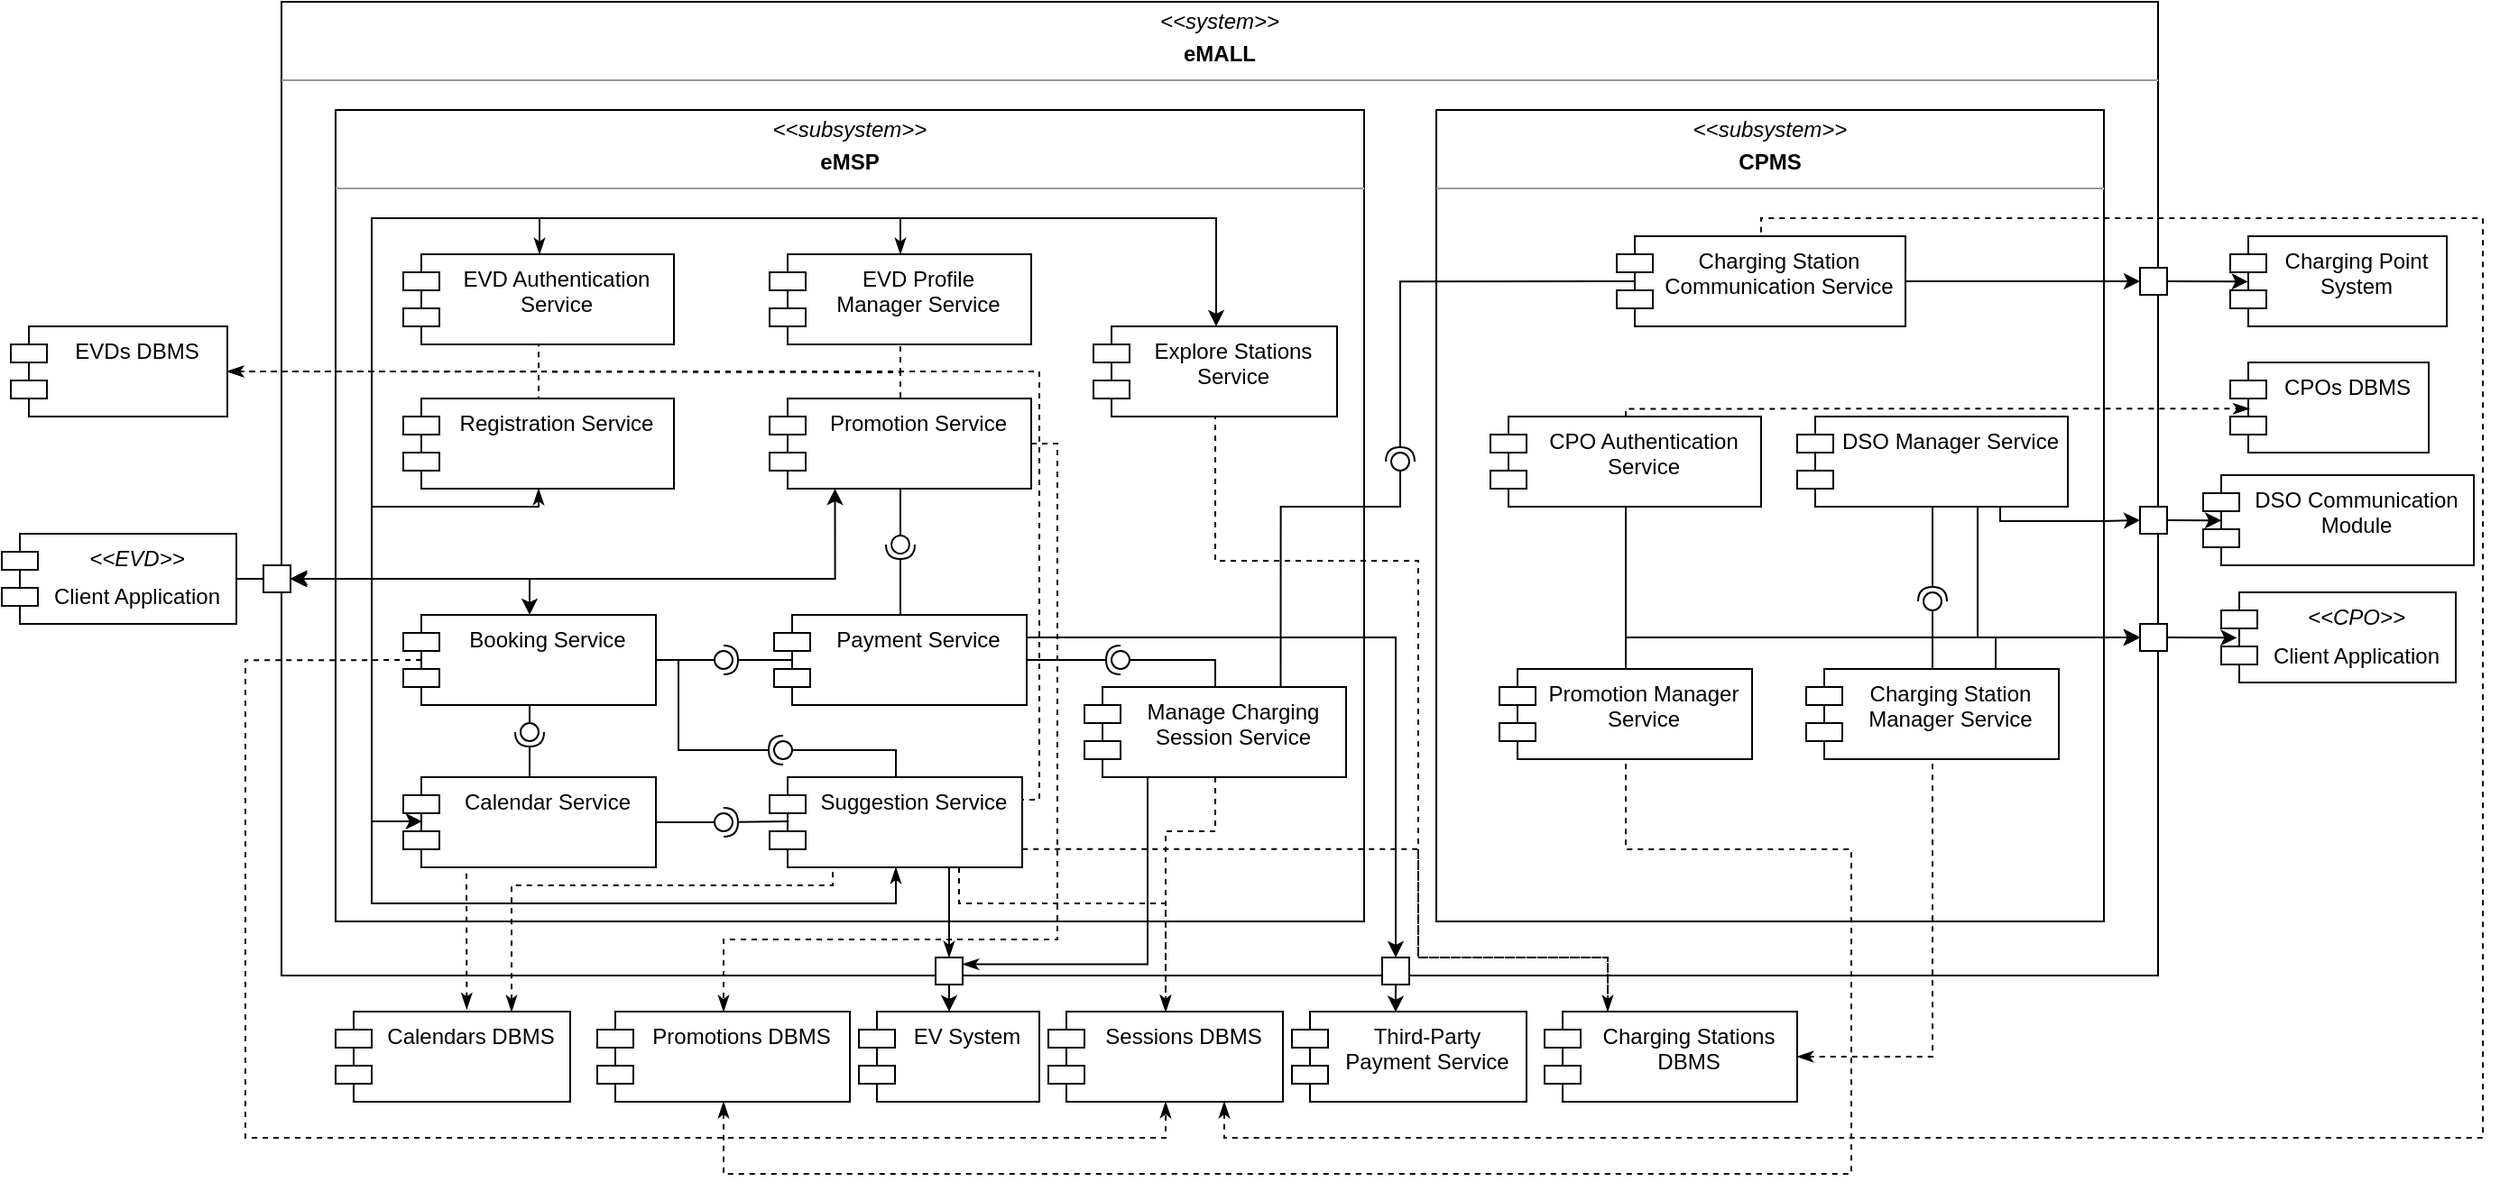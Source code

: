 <mxfile version="20.7.4" type="device"><diagram id="CmDCN6WPu_idQ4W2mRGa" name="Page-2"><mxGraphModel dx="2210" dy="795" grid="1" gridSize="10" guides="1" tooltips="1" connect="1" arrows="1" fold="1" page="1" pageScale="1" pageWidth="850" pageHeight="1100" math="0" shadow="0"><root><mxCell id="0"/><mxCell id="1" parent="0"/><mxCell id="jWazZe-N5UZADzeqZLbQ-1" value="&lt;p style=&quot;margin:0px;margin-top:4px;text-align:center;&quot;&gt;&lt;i&gt;&amp;lt;&amp;lt;system&amp;gt;&amp;gt;&lt;/i&gt;&lt;b&gt;&lt;br&gt;&lt;/b&gt;&lt;/p&gt;&lt;p style=&quot;margin:0px;margin-top:4px;text-align:center;&quot;&gt;&lt;b&gt;eMALL&lt;/b&gt;&lt;br&gt;&lt;b&gt;&lt;/b&gt;&lt;/p&gt;&lt;hr size=&quot;1&quot;&gt;" style="verticalAlign=top;align=left;overflow=fill;fontSize=12;fontFamily=Helvetica;html=1;" vertex="1" parent="1"><mxGeometry x="140" y="80" width="1040" height="540" as="geometry"/></mxCell><mxCell id="IcKxlS32hEjHz3Rg1UgN-1" value="&lt;p style=&quot;margin:0px;margin-top:4px;text-align:center;&quot;&gt;&lt;i&gt;&amp;lt;&amp;lt;subsystem&amp;gt;&amp;gt;&lt;/i&gt;&lt;b&gt;&lt;br&gt;&lt;/b&gt;&lt;/p&gt;&lt;p style=&quot;margin:0px;margin-top:4px;text-align:center;&quot;&gt;&lt;b&gt;eMSP&lt;/b&gt;&lt;br&gt;&lt;b&gt;&lt;/b&gt;&lt;/p&gt;&lt;hr size=&quot;1&quot;&gt;" style="verticalAlign=top;align=left;overflow=fill;fontSize=12;fontFamily=Helvetica;html=1;" vertex="1" parent="1"><mxGeometry x="170" y="140" width="570" height="450" as="geometry"/></mxCell><mxCell id="3Aw_kkAu5JdK0WI_u5AD-1" value="&lt;&lt;EVD&gt;&gt;" style="shape=module;align=left;spacingLeft=20;align=center;verticalAlign=top;fontStyle=2" parent="1" vertex="1"><mxGeometry x="-15" y="375" width="130" height="50" as="geometry"/></mxCell><mxCell id="5wFci-lSoeHX34tlBx-s-1" value="Promotion Service" style="shape=module;align=left;spacingLeft=20;align=center;verticalAlign=top;" vertex="1" parent="1"><mxGeometry x="410.5" y="300" width="145" height="50" as="geometry"/></mxCell><mxCell id="5wFci-lSoeHX34tlBx-s-2" value="EVD Profile&#xA;Manager Service" style="shape=module;align=left;spacingLeft=20;align=center;verticalAlign=top;" vertex="1" parent="1"><mxGeometry x="410.5" y="220" width="145" height="50" as="geometry"/></mxCell><mxCell id="5wFci-lSoeHX34tlBx-s-3" value="EVD Authentication&#xA;Service" style="shape=module;align=left;spacingLeft=20;align=center;verticalAlign=top;" vertex="1" parent="1"><mxGeometry x="207.5" y="220" width="150" height="50" as="geometry"/></mxCell><mxCell id="5wFci-lSoeHX34tlBx-s-4" value="Registration Service" style="shape=module;align=left;spacingLeft=20;align=center;verticalAlign=top;" vertex="1" parent="1"><mxGeometry x="207.5" y="300" width="150" height="50" as="geometry"/></mxCell><mxCell id="iSegKtpYz-2DPVO9QOan-1" value="EVDs DBMS" style="shape=module;align=left;spacingLeft=20;align=center;verticalAlign=top;" vertex="1" parent="1"><mxGeometry x="-10" y="260" width="120" height="50" as="geometry"/></mxCell><mxCell id="iSegKtpYz-2DPVO9QOan-11" value="" style="endArrow=none;dashed=1;html=1;rounded=0;edgeStyle=orthogonalEdgeStyle;entryX=0.5;entryY=1;entryDx=0;entryDy=0;exitX=1;exitY=0.5;exitDx=0;exitDy=0;startArrow=classicThin;startFill=1;" edge="1" parent="1" source="iSegKtpYz-2DPVO9QOan-1" target="5wFci-lSoeHX34tlBx-s-3"><mxGeometry width="50" height="50" relative="1" as="geometry"><mxPoint x="400" y="500" as="sourcePoint"/><mxPoint x="450" y="450" as="targetPoint"/></mxGeometry></mxCell><mxCell id="iSegKtpYz-2DPVO9QOan-12" value="" style="endArrow=none;dashed=1;html=1;rounded=0;edgeStyle=orthogonalEdgeStyle;entryX=0.5;entryY=1;entryDx=0;entryDy=0;startArrow=none;startFill=1;exitX=1;exitY=0.5;exitDx=0;exitDy=0;" edge="1" parent="1" source="iSegKtpYz-2DPVO9QOan-1" target="5wFci-lSoeHX34tlBx-s-2"><mxGeometry width="50" height="50" relative="1" as="geometry"><mxPoint x="70" y="750" as="sourcePoint"/><mxPoint x="432.5" y="295" as="targetPoint"/><Array as="points"><mxPoint x="483" y="285"/></Array></mxGeometry></mxCell><mxCell id="iSegKtpYz-2DPVO9QOan-13" value="" style="endArrow=none;dashed=1;html=1;rounded=0;edgeStyle=orthogonalEdgeStyle;entryX=0.5;entryY=0;entryDx=0;entryDy=0;exitX=1;exitY=0.5;exitDx=0;exitDy=0;startArrow=classicThin;startFill=1;" edge="1" parent="1" source="iSegKtpYz-2DPVO9QOan-1" target="5wFci-lSoeHX34tlBx-s-4"><mxGeometry width="50" height="50" relative="1" as="geometry"><mxPoint x="180" y="305" as="sourcePoint"/><mxPoint x="302.5" y="290" as="targetPoint"/></mxGeometry></mxCell><mxCell id="tMLS0pS6aooRJ2NX8hlc-1" value="" style="whiteSpace=wrap;html=1;aspect=fixed;" vertex="1" parent="1"><mxGeometry x="130" y="392.5" width="15" height="15" as="geometry"/></mxCell><mxCell id="tMLS0pS6aooRJ2NX8hlc-3" value="" style="endArrow=none;html=1;rounded=0;exitX=1;exitY=0.5;exitDx=0;exitDy=0;entryX=0;entryY=0.5;entryDx=0;entryDy=0;" edge="1" parent="1" source="3Aw_kkAu5JdK0WI_u5AD-1" target="tMLS0pS6aooRJ2NX8hlc-1"><mxGeometry width="50" height="50" relative="1" as="geometry"><mxPoint x="400" y="500" as="sourcePoint"/><mxPoint x="450" y="450" as="targetPoint"/></mxGeometry></mxCell><mxCell id="tMLS0pS6aooRJ2NX8hlc-5" value="" style="endArrow=classicThin;html=1;rounded=0;exitX=1;exitY=0.5;exitDx=0;exitDy=0;entryX=0.5;entryY=1;entryDx=0;entryDy=0;edgeStyle=orthogonalEdgeStyle;startArrow=classicThin;startFill=1;endFill=1;" edge="1" parent="1" source="tMLS0pS6aooRJ2NX8hlc-1" target="5wFci-lSoeHX34tlBx-s-4"><mxGeometry width="50" height="50" relative="1" as="geometry"><mxPoint x="400" y="500" as="sourcePoint"/><mxPoint x="450" y="450" as="targetPoint"/><Array as="points"><mxPoint x="190" y="400"/><mxPoint x="190" y="360"/><mxPoint x="283" y="360"/></Array></mxGeometry></mxCell><mxCell id="tMLS0pS6aooRJ2NX8hlc-7" value="" style="endArrow=classicThin;html=1;rounded=0;exitX=1;exitY=0.5;exitDx=0;exitDy=0;entryX=0.5;entryY=0;entryDx=0;entryDy=0;edgeStyle=orthogonalEdgeStyle;startArrow=classicThin;startFill=1;endFill=1;" edge="1" parent="1" source="tMLS0pS6aooRJ2NX8hlc-1" target="5wFci-lSoeHX34tlBx-s-3"><mxGeometry x="0.873" y="-96" width="50" height="50" relative="1" as="geometry"><mxPoint x="230" y="400" as="sourcePoint"/><mxPoint x="337.5" y="220" as="targetPoint"/><Array as="points"><mxPoint x="190" y="400"/><mxPoint x="190" y="200"/><mxPoint x="283" y="200"/><mxPoint x="283" y="220"/></Array><mxPoint x="88" y="-56" as="offset"/></mxGeometry></mxCell><mxCell id="tMLS0pS6aooRJ2NX8hlc-8" value="" style="endArrow=classicThin;html=1;rounded=0;exitX=1;exitY=0.5;exitDx=0;exitDy=0;entryX=0.5;entryY=0;entryDx=0;entryDy=0;edgeStyle=orthogonalEdgeStyle;startArrow=classicThin;startFill=1;endFill=1;" edge="1" parent="1" source="tMLS0pS6aooRJ2NX8hlc-1" target="5wFci-lSoeHX34tlBx-s-2"><mxGeometry x="0.873" y="-96" width="50" height="50" relative="1" as="geometry"><mxPoint x="307.5" y="400" as="sourcePoint"/><mxPoint x="415" y="220" as="targetPoint"/><Array as="points"><mxPoint x="190" y="400"/><mxPoint x="190" y="200"/><mxPoint x="483" y="200"/></Array><mxPoint x="88" y="-56" as="offset"/></mxGeometry></mxCell><mxCell id="jWazZe-N5UZADzeqZLbQ-5" value="" style="endArrow=none;dashed=1;html=1;rounded=0;edgeStyle=orthogonalEdgeStyle;entryX=0.5;entryY=0;entryDx=0;entryDy=0;startArrow=none;startFill=1;exitX=1;exitY=0.5;exitDx=0;exitDy=0;" edge="1" parent="1" target="5wFci-lSoeHX34tlBx-s-1"><mxGeometry width="50" height="50" relative="1" as="geometry"><mxPoint x="170" y="285" as="sourcePoint"/><mxPoint x="485" y="270" as="targetPoint"/></mxGeometry></mxCell><mxCell id="H0P3SW_3KwNFJP5uCMxf-1" value="Promotions DBMS" style="shape=module;align=left;spacingLeft=20;align=center;verticalAlign=top;" vertex="1" parent="1"><mxGeometry x="315" y="640" width="140" height="50" as="geometry"/></mxCell><mxCell id="H0P3SW_3KwNFJP5uCMxf-2" value="" style="endArrow=classicThin;dashed=1;html=1;rounded=0;exitX=1;exitY=0.5;exitDx=0;exitDy=0;edgeStyle=orthogonalEdgeStyle;endFill=1;entryX=0.5;entryY=0;entryDx=0;entryDy=0;" edge="1" parent="1" source="5wFci-lSoeHX34tlBx-s-1" target="H0P3SW_3KwNFJP5uCMxf-1"><mxGeometry width="50" height="50" relative="1" as="geometry"><mxPoint x="440" y="560" as="sourcePoint"/><mxPoint x="540" y="640" as="targetPoint"/><Array as="points"><mxPoint x="570" y="325"/><mxPoint x="570" y="600"/><mxPoint x="385" y="600"/></Array></mxGeometry></mxCell><mxCell id="H0P3SW_3KwNFJP5uCMxf-3" value="" style="rounded=0;orthogonalLoop=1;jettySize=auto;html=1;endArrow=none;endFill=0;sketch=0;sourcePerimeterSpacing=0;targetPerimeterSpacing=0;exitX=0.5;exitY=1;exitDx=0;exitDy=0;" edge="1" target="H0P3SW_3KwNFJP5uCMxf-5" parent="1" source="5wFci-lSoeHX34tlBx-s-1"><mxGeometry relative="1" as="geometry"><mxPoint x="440" y="435" as="sourcePoint"/></mxGeometry></mxCell><mxCell id="H0P3SW_3KwNFJP5uCMxf-4" value="" style="rounded=0;orthogonalLoop=1;jettySize=auto;html=1;endArrow=halfCircle;endFill=0;entryX=0.5;entryY=0.5;endSize=6;strokeWidth=1;sketch=0;exitX=0.5;exitY=0;exitDx=0;exitDy=0;" edge="1" target="H0P3SW_3KwNFJP5uCMxf-5" parent="1" source="SKucvZHedTDmuo43M1hR-1"><mxGeometry relative="1" as="geometry"><mxPoint x="480" y="435" as="sourcePoint"/></mxGeometry></mxCell><mxCell id="H0P3SW_3KwNFJP5uCMxf-5" value="" style="ellipse;whiteSpace=wrap;html=1;align=center;aspect=fixed;resizable=0;points=[];outlineConnect=0;sketch=0;rotation=-200;" vertex="1" parent="1"><mxGeometry x="478" y="376" width="10" height="10" as="geometry"/></mxCell><mxCell id="SKucvZHedTDmuo43M1hR-1" value="Payment Service" style="shape=module;align=left;spacingLeft=20;align=center;verticalAlign=top;" vertex="1" parent="1"><mxGeometry x="413" y="420" width="140" height="50" as="geometry"/></mxCell><mxCell id="4malFDU2aBcb6Of2rm4h-1" value="Booking Service" style="shape=module;align=left;spacingLeft=20;align=center;verticalAlign=top;" vertex="1" parent="1"><mxGeometry x="207.5" y="420" width="140" height="50" as="geometry"/></mxCell><mxCell id="4malFDU2aBcb6Of2rm4h-2" value="" style="rounded=0;orthogonalLoop=1;jettySize=auto;html=1;endArrow=none;endFill=0;sketch=0;sourcePerimeterSpacing=0;targetPerimeterSpacing=0;exitX=1;exitY=0.5;exitDx=0;exitDy=0;" edge="1" target="4malFDU2aBcb6Of2rm4h-4" parent="1" source="4malFDU2aBcb6Of2rm4h-1"><mxGeometry relative="1" as="geometry"><mxPoint x="440" y="435" as="sourcePoint"/></mxGeometry></mxCell><mxCell id="4malFDU2aBcb6Of2rm4h-3" value="" style="rounded=0;orthogonalLoop=1;jettySize=auto;html=1;endArrow=halfCircle;endFill=0;entryX=0.5;entryY=0.5;endSize=6;strokeWidth=1;sketch=0;" edge="1" target="4malFDU2aBcb6Of2rm4h-4" parent="1"><mxGeometry relative="1" as="geometry"><mxPoint x="423" y="445" as="sourcePoint"/></mxGeometry></mxCell><mxCell id="4malFDU2aBcb6Of2rm4h-4" value="" style="ellipse;whiteSpace=wrap;html=1;align=center;aspect=fixed;resizable=0;points=[];outlineConnect=0;sketch=0;" vertex="1" parent="1"><mxGeometry x="380" y="440" width="10" height="10" as="geometry"/></mxCell><mxCell id="jRKyA2PGzdwYjfC-jWtW-1" value="Calendar Service" style="shape=module;align=left;spacingLeft=20;align=center;verticalAlign=top;" vertex="1" parent="1"><mxGeometry x="207.5" y="510" width="140" height="50" as="geometry"/></mxCell><mxCell id="jRKyA2PGzdwYjfC-jWtW-2" value="" style="rounded=0;orthogonalLoop=1;jettySize=auto;html=1;endArrow=none;endFill=0;sketch=0;sourcePerimeterSpacing=0;targetPerimeterSpacing=0;exitX=0.5;exitY=1;exitDx=0;exitDy=0;" edge="1" target="jRKyA2PGzdwYjfC-jWtW-4" parent="1" source="4malFDU2aBcb6Of2rm4h-1"><mxGeometry relative="1" as="geometry"><mxPoint x="440" y="435" as="sourcePoint"/></mxGeometry></mxCell><mxCell id="jRKyA2PGzdwYjfC-jWtW-3" value="" style="rounded=0;orthogonalLoop=1;jettySize=auto;html=1;endArrow=halfCircle;endFill=0;entryX=0.5;entryY=0.5;endSize=6;strokeWidth=1;sketch=0;exitX=0.5;exitY=0;exitDx=0;exitDy=0;" edge="1" target="jRKyA2PGzdwYjfC-jWtW-4" parent="1" source="jRKyA2PGzdwYjfC-jWtW-1"><mxGeometry relative="1" as="geometry"><mxPoint x="480" y="435" as="sourcePoint"/></mxGeometry></mxCell><mxCell id="jRKyA2PGzdwYjfC-jWtW-4" value="" style="ellipse;whiteSpace=wrap;html=1;align=center;aspect=fixed;resizable=0;points=[];outlineConnect=0;sketch=0;" vertex="1" parent="1"><mxGeometry x="272.5" y="480" width="10" height="10" as="geometry"/></mxCell><mxCell id="jRKyA2PGzdwYjfC-jWtW-5" value="" style="endArrow=classic;startArrow=classic;html=1;rounded=0;exitX=1;exitY=0.5;exitDx=0;exitDy=0;entryX=0.5;entryY=0;entryDx=0;entryDy=0;edgeStyle=orthogonalEdgeStyle;" edge="1" parent="1" source="tMLS0pS6aooRJ2NX8hlc-1" target="4malFDU2aBcb6Of2rm4h-1"><mxGeometry width="50" height="50" relative="1" as="geometry"><mxPoint x="440" y="460" as="sourcePoint"/><mxPoint x="490" y="410" as="targetPoint"/><Array as="points"><mxPoint x="278" y="400"/></Array></mxGeometry></mxCell><mxCell id="jRKyA2PGzdwYjfC-jWtW-6" value="" style="endArrow=classic;startArrow=classic;html=1;rounded=0;exitX=1;exitY=0.5;exitDx=0;exitDy=0;entryX=0.074;entryY=0.49;entryDx=0;entryDy=0;entryPerimeter=0;edgeStyle=orthogonalEdgeStyle;" edge="1" parent="1" source="tMLS0pS6aooRJ2NX8hlc-1" target="jRKyA2PGzdwYjfC-jWtW-1"><mxGeometry width="50" height="50" relative="1" as="geometry"><mxPoint x="440" y="460" as="sourcePoint"/><mxPoint x="490" y="410" as="targetPoint"/><Array as="points"><mxPoint x="190" y="400"/><mxPoint x="190" y="535"/></Array></mxGeometry></mxCell><mxCell id="bmHVYHTAM9nIO7kL2fv--1" value="Suggestion Service" style="shape=module;align=left;spacingLeft=20;align=center;verticalAlign=top;" vertex="1" parent="1"><mxGeometry x="410.5" y="510" width="140" height="50" as="geometry"/></mxCell><mxCell id="bmHVYHTAM9nIO7kL2fv--2" value="" style="rounded=0;orthogonalLoop=1;jettySize=auto;html=1;endArrow=none;endFill=0;sketch=0;sourcePerimeterSpacing=0;targetPerimeterSpacing=0;exitX=0.5;exitY=0;exitDx=0;exitDy=0;edgeStyle=orthogonalEdgeStyle;" edge="1" target="bmHVYHTAM9nIO7kL2fv--4" parent="1" source="bmHVYHTAM9nIO7kL2fv--1"><mxGeometry relative="1" as="geometry"><mxPoint x="440" y="395" as="sourcePoint"/><Array as="points"><mxPoint x="481" y="495"/></Array></mxGeometry></mxCell><mxCell id="bmHVYHTAM9nIO7kL2fv--3" value="" style="rounded=0;orthogonalLoop=1;jettySize=auto;html=1;endArrow=halfCircle;endFill=0;entryX=0.5;entryY=0.5;endSize=6;strokeWidth=1;sketch=0;exitX=1;exitY=0.5;exitDx=0;exitDy=0;edgeStyle=orthogonalEdgeStyle;" edge="1" target="bmHVYHTAM9nIO7kL2fv--4" parent="1" source="4malFDU2aBcb6Of2rm4h-1"><mxGeometry relative="1" as="geometry"><mxPoint x="480" y="395" as="sourcePoint"/><Array as="points"><mxPoint x="360" y="445"/><mxPoint x="360" y="495"/></Array></mxGeometry></mxCell><mxCell id="bmHVYHTAM9nIO7kL2fv--4" value="" style="ellipse;whiteSpace=wrap;html=1;align=center;aspect=fixed;resizable=0;points=[];outlineConnect=0;sketch=0;" vertex="1" parent="1"><mxGeometry x="413" y="490" width="10" height="10" as="geometry"/></mxCell><mxCell id="bmHVYHTAM9nIO7kL2fv--5" value="" style="endArrow=none;dashed=1;html=1;rounded=0;entryX=1;entryY=0.25;entryDx=0;entryDy=0;exitX=1;exitY=0.5;exitDx=0;exitDy=0;edgeStyle=orthogonalEdgeStyle;" edge="1" parent="1" source="iSegKtpYz-2DPVO9QOan-1" target="bmHVYHTAM9nIO7kL2fv--1"><mxGeometry width="50" height="50" relative="1" as="geometry"><mxPoint x="440" y="420" as="sourcePoint"/><mxPoint x="490" y="370" as="targetPoint"/><Array as="points"><mxPoint x="560" y="285"/><mxPoint x="560" y="523"/></Array></mxGeometry></mxCell><mxCell id="bmHVYHTAM9nIO7kL2fv--6" value="" style="rounded=0;orthogonalLoop=1;jettySize=auto;html=1;endArrow=none;endFill=0;sketch=0;sourcePerimeterSpacing=0;targetPerimeterSpacing=0;exitX=1;exitY=0.5;exitDx=0;exitDy=0;" edge="1" target="bmHVYHTAM9nIO7kL2fv--8" parent="1" source="jRKyA2PGzdwYjfC-jWtW-1"><mxGeometry relative="1" as="geometry"><mxPoint x="440" y="395" as="sourcePoint"/></mxGeometry></mxCell><mxCell id="bmHVYHTAM9nIO7kL2fv--7" value="" style="rounded=0;orthogonalLoop=1;jettySize=auto;html=1;endArrow=halfCircle;endFill=0;entryX=0.5;entryY=0.5;endSize=6;strokeWidth=1;sketch=0;exitX=0.076;exitY=0.49;exitDx=0;exitDy=0;exitPerimeter=0;" edge="1" target="bmHVYHTAM9nIO7kL2fv--8" parent="1" source="bmHVYHTAM9nIO7kL2fv--1"><mxGeometry relative="1" as="geometry"><mxPoint x="480" y="395" as="sourcePoint"/></mxGeometry></mxCell><mxCell id="bmHVYHTAM9nIO7kL2fv--8" value="" style="ellipse;whiteSpace=wrap;html=1;align=center;aspect=fixed;resizable=0;points=[];outlineConnect=0;sketch=0;" vertex="1" parent="1"><mxGeometry x="380" y="530" width="10" height="10" as="geometry"/></mxCell><mxCell id="o7QAQt0MVI0JMiCr3iTF-1" value="Calendars DBMS" style="shape=module;align=left;spacingLeft=20;align=center;verticalAlign=top;" vertex="1" parent="1"><mxGeometry x="170" y="640" width="130" height="50" as="geometry"/></mxCell><mxCell id="o7QAQt0MVI0JMiCr3iTF-4" value="" style="endArrow=classicThin;html=1;rounded=0;entryX=0.5;entryY=1;entryDx=0;entryDy=0;exitX=1;exitY=0.5;exitDx=0;exitDy=0;edgeStyle=orthogonalEdgeStyle;startArrow=classicThin;startFill=1;endFill=1;" edge="1" parent="1" source="tMLS0pS6aooRJ2NX8hlc-1" target="bmHVYHTAM9nIO7kL2fv--1"><mxGeometry width="50" height="50" relative="1" as="geometry"><mxPoint x="440" y="490" as="sourcePoint"/><mxPoint x="490" y="440" as="targetPoint"/><Array as="points"><mxPoint x="190" y="400"/><mxPoint x="190" y="580"/><mxPoint x="481" y="580"/></Array></mxGeometry></mxCell><mxCell id="H7U3T7AqnqW7Q2mnHt1K-1" value="Manage Charging&#xA;Session Service" style="shape=module;align=left;spacingLeft=20;align=center;verticalAlign=top;" vertex="1" parent="1"><mxGeometry x="585" y="460" width="145" height="50" as="geometry"/></mxCell><mxCell id="oIKBdlL0EaQ5OJ7ENY2e-1" value="Explore Stations&#xA;Service" style="shape=module;align=left;spacingLeft=20;align=center;verticalAlign=top;" vertex="1" parent="1"><mxGeometry x="590" y="260" width="135" height="50" as="geometry"/></mxCell><mxCell id="oIKBdlL0EaQ5OJ7ENY2e-2" value="" style="endArrow=classic;startArrow=classic;html=1;rounded=0;entryX=0.25;entryY=1;entryDx=0;entryDy=0;exitX=1;exitY=0.5;exitDx=0;exitDy=0;edgeStyle=orthogonalEdgeStyle;" edge="1" parent="1" source="tMLS0pS6aooRJ2NX8hlc-1" target="5wFci-lSoeHX34tlBx-s-1"><mxGeometry width="50" height="50" relative="1" as="geometry"><mxPoint x="440" y="420" as="sourcePoint"/><mxPoint x="490" y="370" as="targetPoint"/></mxGeometry></mxCell><mxCell id="oIKBdlL0EaQ5OJ7ENY2e-3" value="" style="endArrow=classic;startArrow=classic;html=1;rounded=0;entryX=0.5;entryY=0;entryDx=0;entryDy=0;exitX=1;exitY=0.5;exitDx=0;exitDy=0;edgeStyle=orthogonalEdgeStyle;" edge="1" parent="1" source="tMLS0pS6aooRJ2NX8hlc-1" target="oIKBdlL0EaQ5OJ7ENY2e-1"><mxGeometry width="50" height="50" relative="1" as="geometry"><mxPoint x="440" y="420" as="sourcePoint"/><mxPoint x="490" y="370" as="targetPoint"/><Array as="points"><mxPoint x="190" y="400"/><mxPoint x="190" y="200"/><mxPoint x="658" y="200"/><mxPoint x="658" y="260"/></Array></mxGeometry></mxCell><mxCell id="oIKBdlL0EaQ5OJ7ENY2e-4" value="" style="rounded=0;orthogonalLoop=1;jettySize=auto;html=1;endArrow=none;endFill=0;sketch=0;sourcePerimeterSpacing=0;targetPerimeterSpacing=0;edgeStyle=orthogonalEdgeStyle;exitX=0.5;exitY=0;exitDx=0;exitDy=0;" edge="1" target="oIKBdlL0EaQ5OJ7ENY2e-6" parent="1" source="H7U3T7AqnqW7Q2mnHt1K-1"><mxGeometry relative="1" as="geometry"><mxPoint x="660" y="460" as="sourcePoint"/><Array as="points"><mxPoint x="657" y="445"/></Array></mxGeometry></mxCell><mxCell id="oIKBdlL0EaQ5OJ7ENY2e-5" value="" style="rounded=0;orthogonalLoop=1;jettySize=auto;html=1;endArrow=halfCircle;endFill=0;entryX=0.5;entryY=0.5;endSize=6;strokeWidth=1;sketch=0;exitX=1;exitY=0.5;exitDx=0;exitDy=0;" edge="1" target="oIKBdlL0EaQ5OJ7ENY2e-6" parent="1" source="SKucvZHedTDmuo43M1hR-1"><mxGeometry relative="1" as="geometry"><mxPoint x="480" y="415" as="sourcePoint"/></mxGeometry></mxCell><mxCell id="oIKBdlL0EaQ5OJ7ENY2e-6" value="" style="ellipse;whiteSpace=wrap;html=1;align=center;aspect=fixed;resizable=0;points=[];outlineConnect=0;sketch=0;" vertex="1" parent="1"><mxGeometry x="600" y="440" width="10" height="10" as="geometry"/></mxCell><mxCell id="oIKBdlL0EaQ5OJ7ENY2e-7" value="" style="endArrow=none;dashed=1;html=1;rounded=0;entryX=0.25;entryY=1;entryDx=0;entryDy=0;exitX=0.75;exitY=0;exitDx=0;exitDy=0;edgeStyle=orthogonalEdgeStyle;startArrow=classicThin;startFill=1;endFill=0;" edge="1" parent="1" source="o7QAQt0MVI0JMiCr3iTF-1" target="bmHVYHTAM9nIO7kL2fv--1"><mxGeometry width="50" height="50" relative="1" as="geometry"><mxPoint x="440" y="530" as="sourcePoint"/><mxPoint x="490" y="480" as="targetPoint"/><Array as="points"><mxPoint x="268" y="570"/><mxPoint x="446" y="570"/></Array></mxGeometry></mxCell><mxCell id="oIKBdlL0EaQ5OJ7ENY2e-8" value="" style="endArrow=none;dashed=1;html=1;rounded=0;entryX=0.25;entryY=1;entryDx=0;entryDy=0;exitX=0.559;exitY=-0.026;exitDx=0;exitDy=0;startArrow=classicThin;startFill=1;exitPerimeter=0;" edge="1" parent="1" source="o7QAQt0MVI0JMiCr3iTF-1" target="jRKyA2PGzdwYjfC-jWtW-1"><mxGeometry width="50" height="50" relative="1" as="geometry"><mxPoint x="440" y="530" as="sourcePoint"/><mxPoint x="490" y="480" as="targetPoint"/></mxGeometry></mxCell><mxCell id="tEpZA4Ri6OimwyzILKND-1" value="Sessions DBMS" style="shape=module;align=left;spacingLeft=20;align=center;verticalAlign=top;" vertex="1" parent="1"><mxGeometry x="565" y="640" width="130" height="50" as="geometry"/></mxCell><mxCell id="VvHrXamXJ07gukwNMpdc-1" value="EV System" style="shape=module;align=left;spacingLeft=20;align=center;verticalAlign=top;" vertex="1" parent="1"><mxGeometry x="460" y="640" width="100" height="50" as="geometry"/></mxCell><mxCell id="VvHrXamXJ07gukwNMpdc-2" value="" style="whiteSpace=wrap;html=1;aspect=fixed;" vertex="1" parent="1"><mxGeometry x="502.5" y="610" width="15" height="15" as="geometry"/></mxCell><mxCell id="VvHrXamXJ07gukwNMpdc-3" value="" style="endArrow=none;html=1;rounded=0;entryX=0.711;entryY=1.008;entryDx=0;entryDy=0;exitX=0.5;exitY=0;exitDx=0;exitDy=0;edgeStyle=orthogonalEdgeStyle;startArrow=classicThin;startFill=1;entryPerimeter=0;" edge="1" parent="1" source="VvHrXamXJ07gukwNMpdc-2" target="bmHVYHTAM9nIO7kL2fv--1"><mxGeometry width="50" height="50" relative="1" as="geometry"><mxPoint x="380" y="480" as="sourcePoint"/><mxPoint x="430" y="430" as="targetPoint"/><Array as="points"><mxPoint x="510" y="560"/></Array></mxGeometry></mxCell><mxCell id="VvHrXamXJ07gukwNMpdc-4" value="" style="endArrow=none;html=1;rounded=0;entryX=0.25;entryY=1;entryDx=0;entryDy=0;exitX=1;exitY=0.25;exitDx=0;exitDy=0;edgeStyle=orthogonalEdgeStyle;startArrow=classicThin;startFill=1;" edge="1" parent="1" source="VvHrXamXJ07gukwNMpdc-2" target="H7U3T7AqnqW7Q2mnHt1K-1"><mxGeometry width="50" height="50" relative="1" as="geometry"><mxPoint x="592.5" y="620" as="sourcePoint"/><mxPoint x="560.5" y="545" as="targetPoint"/><Array as="points"><mxPoint x="620" y="614"/><mxPoint x="620" y="510"/></Array></mxGeometry></mxCell><mxCell id="VvHrXamXJ07gukwNMpdc-5" value="" style="endArrow=classic;html=1;rounded=0;entryX=0.5;entryY=0;entryDx=0;entryDy=0;exitX=0.5;exitY=1;exitDx=0;exitDy=0;" edge="1" parent="1" source="VvHrXamXJ07gukwNMpdc-2" target="VvHrXamXJ07gukwNMpdc-1"><mxGeometry width="50" height="50" relative="1" as="geometry"><mxPoint x="440" y="510" as="sourcePoint"/><mxPoint x="490" y="460" as="targetPoint"/></mxGeometry></mxCell><mxCell id="VvHrXamXJ07gukwNMpdc-6" value="" style="endArrow=classicThin;dashed=1;html=1;rounded=0;entryX=0.5;entryY=0;entryDx=0;entryDy=0;exitX=0.75;exitY=1;exitDx=0;exitDy=0;edgeStyle=orthogonalEdgeStyle;endFill=1;" edge="1" parent="1" source="bmHVYHTAM9nIO7kL2fv--1" target="tEpZA4Ri6OimwyzILKND-1"><mxGeometry width="50" height="50" relative="1" as="geometry"><mxPoint x="440" y="510" as="sourcePoint"/><mxPoint x="490" y="460" as="targetPoint"/><Array as="points"><mxPoint x="516" y="580"/><mxPoint x="630" y="580"/></Array></mxGeometry></mxCell><mxCell id="VvHrXamXJ07gukwNMpdc-7" value="" style="endArrow=classicThin;dashed=1;html=1;rounded=0;entryX=0.5;entryY=0;entryDx=0;entryDy=0;exitX=0.5;exitY=1;exitDx=0;exitDy=0;edgeStyle=orthogonalEdgeStyle;endFill=1;" edge="1" parent="1" source="H7U3T7AqnqW7Q2mnHt1K-1" target="tEpZA4Ri6OimwyzILKND-1"><mxGeometry width="50" height="50" relative="1" as="geometry"><mxPoint x="525.5" y="570" as="sourcePoint"/><mxPoint x="695" y="650" as="targetPoint"/><Array as="points"><mxPoint x="658" y="540"/><mxPoint x="630" y="540"/></Array></mxGeometry></mxCell><mxCell id="VvHrXamXJ07gukwNMpdc-8" value="" style="endArrow=classicThin;dashed=1;html=1;rounded=0;entryX=0.5;entryY=1;entryDx=0;entryDy=0;exitX=0.072;exitY=0.501;exitDx=0;exitDy=0;exitPerimeter=0;edgeStyle=orthogonalEdgeStyle;endFill=1;" edge="1" parent="1" source="4malFDU2aBcb6Of2rm4h-1" target="tEpZA4Ri6OimwyzILKND-1"><mxGeometry width="50" height="50" relative="1" as="geometry"><mxPoint x="430" y="460" as="sourcePoint"/><mxPoint x="480" y="410" as="targetPoint"/><Array as="points"><mxPoint x="120" y="445"/><mxPoint x="120" y="710"/><mxPoint x="630" y="710"/></Array></mxGeometry></mxCell><mxCell id="VvHrXamXJ07gukwNMpdc-10" value="&lt;p style=&quot;margin:0px;margin-top:4px;text-align:center;&quot;&gt;&lt;i&gt;&amp;lt;&amp;lt;subsystem&amp;gt;&amp;gt;&lt;/i&gt;&lt;/p&gt;&lt;p style=&quot;margin:0px;margin-top:4px;text-align:center;&quot;&gt;&lt;b&gt;CPMS&lt;/b&gt;&lt;br&gt;&lt;b&gt;&lt;/b&gt;&lt;/p&gt;&lt;hr size=&quot;1&quot;&gt;&lt;p style=&quot;margin:0px;margin-left:4px;&quot;&gt;&lt;br&gt;&lt;/p&gt;" style="verticalAlign=top;align=left;overflow=fill;fontSize=12;fontFamily=Helvetica;html=1;" vertex="1" parent="1"><mxGeometry x="780" y="140" width="370" height="450" as="geometry"/></mxCell><mxCell id="FwDU0Br8kWOX1faoQz0p-1" value="CPO Authentication&#xA;Service" style="shape=module;align=left;spacingLeft=20;align=center;verticalAlign=top;" vertex="1" parent="1"><mxGeometry x="810" y="310" width="150" height="50" as="geometry"/></mxCell><mxCell id="hhqVzTnct5bJmZIma57d-1" value="Third-Party &#xA;Payment Service" style="shape=module;align=left;spacingLeft=20;align=center;verticalAlign=top;" vertex="1" parent="1"><mxGeometry x="700" y="640" width="130" height="50" as="geometry"/></mxCell><mxCell id="hhqVzTnct5bJmZIma57d-2" value="" style="whiteSpace=wrap;html=1;aspect=fixed;" vertex="1" parent="1"><mxGeometry x="750" y="610" width="15" height="15" as="geometry"/></mxCell><mxCell id="hhqVzTnct5bJmZIma57d-3" value="" style="endArrow=classic;html=1;rounded=0;exitX=0.5;exitY=1;exitDx=0;exitDy=0;entryX=0.442;entryY=0.006;entryDx=0;entryDy=0;entryPerimeter=0;" edge="1" parent="1" source="hhqVzTnct5bJmZIma57d-2" target="hhqVzTnct5bJmZIma57d-1"><mxGeometry width="50" height="50" relative="1" as="geometry"><mxPoint x="530" y="560" as="sourcePoint"/><mxPoint x="760" y="630" as="targetPoint"/></mxGeometry></mxCell><mxCell id="hhqVzTnct5bJmZIma57d-4" value="" style="endArrow=classic;html=1;rounded=0;exitX=1;exitY=0.25;exitDx=0;exitDy=0;entryX=0.5;entryY=0;entryDx=0;entryDy=0;edgeStyle=orthogonalEdgeStyle;" edge="1" parent="1" source="SKucvZHedTDmuo43M1hR-1" target="hhqVzTnct5bJmZIma57d-2"><mxGeometry width="50" height="50" relative="1" as="geometry"><mxPoint x="700" y="540" as="sourcePoint"/><mxPoint x="750" y="490" as="targetPoint"/></mxGeometry></mxCell><mxCell id="O5SZxkgnDmVTtWO93mPX-1" value="Charging Stations &#xA;DBMS" style="shape=module;align=left;spacingLeft=20;align=center;verticalAlign=top;" vertex="1" parent="1"><mxGeometry x="840" y="640" width="140" height="50" as="geometry"/></mxCell><mxCell id="O5SZxkgnDmVTtWO93mPX-2" value="CPOs DBMS" style="shape=module;align=left;spacingLeft=20;align=center;verticalAlign=top;" vertex="1" parent="1"><mxGeometry x="1220" y="280" width="110" height="50" as="geometry"/></mxCell><mxCell id="O5SZxkgnDmVTtWO93mPX-3" value="DSO Manager Service" style="shape=module;align=left;spacingLeft=20;align=center;verticalAlign=top;" vertex="1" parent="1"><mxGeometry x="980" y="310" width="150" height="50" as="geometry"/></mxCell><mxCell id="O5SZxkgnDmVTtWO93mPX-4" value="Promotion Manager&#xA;Service" style="shape=module;align=left;spacingLeft=20;align=center;verticalAlign=top;" vertex="1" parent="1"><mxGeometry x="815" y="450" width="140" height="50" as="geometry"/></mxCell><mxCell id="O5SZxkgnDmVTtWO93mPX-5" value="Charging Station&#xA;Manager Service" style="shape=module;align=left;spacingLeft=20;align=center;verticalAlign=top;" vertex="1" parent="1"><mxGeometry x="985" y="450" width="140" height="50" as="geometry"/></mxCell><mxCell id="O5SZxkgnDmVTtWO93mPX-6" value="Charging Station &#xA;Communication Service" style="shape=module;align=left;spacingLeft=20;align=center;verticalAlign=top;" vertex="1" parent="1"><mxGeometry x="880" y="210" width="160" height="50" as="geometry"/></mxCell><mxCell id="O5SZxkgnDmVTtWO93mPX-7" value="Charging Point&#xA;System" style="shape=module;align=left;spacingLeft=20;align=center;verticalAlign=top;" vertex="1" parent="1"><mxGeometry x="1220" y="210" width="120" height="50" as="geometry"/></mxCell><mxCell id="O5SZxkgnDmVTtWO93mPX-8" value="DSO Communication &#xA;Module" style="shape=module;align=left;spacingLeft=20;align=center;verticalAlign=top;" vertex="1" parent="1"><mxGeometry x="1205" y="342.5" width="150" height="50" as="geometry"/></mxCell><mxCell id="MekzXnsx4rpiSE3bj00w-1" value="" style="rounded=0;orthogonalLoop=1;jettySize=auto;html=1;endArrow=none;endFill=0;sketch=0;sourcePerimeterSpacing=0;targetPerimeterSpacing=0;exitX=0.75;exitY=0;exitDx=0;exitDy=0;edgeStyle=orthogonalEdgeStyle;" edge="1" target="MekzXnsx4rpiSE3bj00w-3" parent="1" source="H7U3T7AqnqW7Q2mnHt1K-1"><mxGeometry relative="1" as="geometry"><mxPoint x="570" y="465" as="sourcePoint"/><Array as="points"><mxPoint x="694" y="360"/><mxPoint x="760" y="360"/></Array></mxGeometry></mxCell><mxCell id="MekzXnsx4rpiSE3bj00w-2" value="" style="rounded=0;orthogonalLoop=1;jettySize=auto;html=1;endArrow=halfCircle;endFill=0;entryX=0.5;entryY=0.5;endSize=6;strokeWidth=1;sketch=0;exitX=0.062;exitY=0.501;exitDx=0;exitDy=0;exitPerimeter=0;edgeStyle=orthogonalEdgeStyle;" edge="1" target="MekzXnsx4rpiSE3bj00w-3" parent="1" source="O5SZxkgnDmVTtWO93mPX-6"><mxGeometry relative="1" as="geometry"><mxPoint x="610" y="465" as="sourcePoint"/></mxGeometry></mxCell><mxCell id="MekzXnsx4rpiSE3bj00w-3" value="" style="ellipse;whiteSpace=wrap;html=1;align=center;aspect=fixed;resizable=0;points=[];outlineConnect=0;sketch=0;" vertex="1" parent="1"><mxGeometry x="755" y="330" width="10" height="10" as="geometry"/></mxCell><mxCell id="MekzXnsx4rpiSE3bj00w-4" value="" style="endArrow=classicThin;dashed=1;html=1;rounded=0;entryX=0.25;entryY=0;entryDx=0;entryDy=0;exitX=1.001;exitY=0.798;exitDx=0;exitDy=0;edgeStyle=orthogonalEdgeStyle;exitPerimeter=0;endFill=1;" edge="1" parent="1" source="bmHVYHTAM9nIO7kL2fv--1" target="O5SZxkgnDmVTtWO93mPX-1"><mxGeometry width="50" height="50" relative="1" as="geometry"><mxPoint x="550" y="450" as="sourcePoint"/><mxPoint x="600" y="400" as="targetPoint"/><Array as="points"><mxPoint x="770" y="550"/><mxPoint x="770" y="610"/><mxPoint x="875" y="610"/></Array></mxGeometry></mxCell><mxCell id="MekzXnsx4rpiSE3bj00w-5" value="" style="endArrow=none;dashed=1;html=1;rounded=0;entryX=0.5;entryY=1;entryDx=0;entryDy=0;exitX=0.25;exitY=0;exitDx=0;exitDy=0;edgeStyle=orthogonalEdgeStyle;" edge="1" parent="1" source="O5SZxkgnDmVTtWO93mPX-1" target="oIKBdlL0EaQ5OJ7ENY2e-1"><mxGeometry width="50" height="50" relative="1" as="geometry"><mxPoint x="620" y="420" as="sourcePoint"/><mxPoint x="670" y="370" as="targetPoint"/><Array as="points"><mxPoint x="875" y="610"/><mxPoint x="770" y="610"/><mxPoint x="770" y="390"/><mxPoint x="658" y="390"/></Array></mxGeometry></mxCell><mxCell id="MekzXnsx4rpiSE3bj00w-6" value="" style="endArrow=classicThin;dashed=1;html=1;rounded=0;entryX=0.097;entryY=0.513;entryDx=0;entryDy=0;entryPerimeter=0;exitX=0.5;exitY=0;exitDx=0;exitDy=0;edgeStyle=orthogonalEdgeStyle;endFill=1;" edge="1" parent="1" source="FwDU0Br8kWOX1faoQz0p-1" target="O5SZxkgnDmVTtWO93mPX-2"><mxGeometry width="50" height="50" relative="1" as="geometry"><mxPoint x="710" y="500" as="sourcePoint"/><mxPoint x="760" y="450" as="targetPoint"/><Array as="points"><mxPoint x="885" y="306"/></Array></mxGeometry></mxCell><mxCell id="MekzXnsx4rpiSE3bj00w-7" value="" style="whiteSpace=wrap;html=1;aspect=fixed;" vertex="1" parent="1"><mxGeometry x="1170" y="227.5" width="15" height="15" as="geometry"/></mxCell><mxCell id="MekzXnsx4rpiSE3bj00w-8" value="" style="endArrow=classic;html=1;rounded=0;entryX=0;entryY=0.5;entryDx=0;entryDy=0;exitX=1;exitY=0.5;exitDx=0;exitDy=0;" edge="1" parent="1" source="O5SZxkgnDmVTtWO93mPX-6" target="MekzXnsx4rpiSE3bj00w-7"><mxGeometry width="50" height="50" relative="1" as="geometry"><mxPoint x="1000" y="380" as="sourcePoint"/><mxPoint x="1050" y="330" as="targetPoint"/></mxGeometry></mxCell><mxCell id="MekzXnsx4rpiSE3bj00w-9" value="" style="endArrow=classic;html=1;rounded=0;entryX=0.082;entryY=0.504;entryDx=0;entryDy=0;entryPerimeter=0;exitX=1;exitY=0.5;exitDx=0;exitDy=0;" edge="1" parent="1" source="MekzXnsx4rpiSE3bj00w-7" target="O5SZxkgnDmVTtWO93mPX-7"><mxGeometry width="50" height="50" relative="1" as="geometry"><mxPoint x="1000" y="380" as="sourcePoint"/><mxPoint x="1050" y="330" as="targetPoint"/></mxGeometry></mxCell><mxCell id="MekzXnsx4rpiSE3bj00w-10" value="" style="endArrow=none;dashed=1;html=1;rounded=0;entryX=0.5;entryY=0;entryDx=0;entryDy=0;exitX=0.75;exitY=1;exitDx=0;exitDy=0;edgeStyle=orthogonalEdgeStyle;startArrow=classicThin;startFill=1;" edge="1" parent="1" source="tEpZA4Ri6OimwyzILKND-1" target="O5SZxkgnDmVTtWO93mPX-6"><mxGeometry width="50" height="50" relative="1" as="geometry"><mxPoint x="840" y="490" as="sourcePoint"/><mxPoint x="890" y="440" as="targetPoint"/><Array as="points"><mxPoint x="662" y="710"/><mxPoint x="1360" y="710"/><mxPoint x="1360" y="200"/><mxPoint x="960" y="200"/></Array></mxGeometry></mxCell><mxCell id="MekzXnsx4rpiSE3bj00w-14" value="" style="rounded=0;orthogonalLoop=1;jettySize=auto;html=1;endArrow=none;endFill=0;sketch=0;sourcePerimeterSpacing=0;targetPerimeterSpacing=0;exitX=0.5;exitY=0;exitDx=0;exitDy=0;" edge="1" target="MekzXnsx4rpiSE3bj00w-16" parent="1" source="O5SZxkgnDmVTtWO93mPX-5"><mxGeometry relative="1" as="geometry"><mxPoint x="850" y="465" as="sourcePoint"/></mxGeometry></mxCell><mxCell id="MekzXnsx4rpiSE3bj00w-15" value="" style="rounded=0;orthogonalLoop=1;jettySize=auto;html=1;endArrow=halfCircle;endFill=0;entryX=0.5;entryY=0.5;endSize=6;strokeWidth=1;sketch=0;exitX=0.5;exitY=1;exitDx=0;exitDy=0;" edge="1" target="MekzXnsx4rpiSE3bj00w-16" parent="1" source="O5SZxkgnDmVTtWO93mPX-3"><mxGeometry relative="1" as="geometry"><mxPoint x="890" y="465" as="sourcePoint"/></mxGeometry></mxCell><mxCell id="MekzXnsx4rpiSE3bj00w-16" value="" style="ellipse;whiteSpace=wrap;html=1;align=center;aspect=fixed;resizable=0;points=[];outlineConnect=0;sketch=0;" vertex="1" parent="1"><mxGeometry x="1050" y="407.5" width="10" height="10" as="geometry"/></mxCell><mxCell id="MekzXnsx4rpiSE3bj00w-17" value="" style="endArrow=none;dashed=1;html=1;rounded=0;entryX=0.5;entryY=1;entryDx=0;entryDy=0;exitX=1;exitY=0.5;exitDx=0;exitDy=0;edgeStyle=orthogonalEdgeStyle;startArrow=classicThin;startFill=1;" edge="1" parent="1" source="O5SZxkgnDmVTtWO93mPX-1" target="O5SZxkgnDmVTtWO93mPX-5"><mxGeometry width="50" height="50" relative="1" as="geometry"><mxPoint x="850" y="490" as="sourcePoint"/><mxPoint x="900" y="440" as="targetPoint"/></mxGeometry></mxCell><mxCell id="MekzXnsx4rpiSE3bj00w-18" value="" style="whiteSpace=wrap;html=1;aspect=fixed;" vertex="1" parent="1"><mxGeometry x="1170" y="360" width="15" height="15" as="geometry"/></mxCell><mxCell id="MekzXnsx4rpiSE3bj00w-19" value="" style="endArrow=classic;html=1;rounded=0;entryX=0;entryY=0.5;entryDx=0;entryDy=0;exitX=0.75;exitY=1;exitDx=0;exitDy=0;edgeStyle=orthogonalEdgeStyle;" edge="1" parent="1" source="O5SZxkgnDmVTtWO93mPX-3" target="MekzXnsx4rpiSE3bj00w-18"><mxGeometry width="50" height="50" relative="1" as="geometry"><mxPoint x="1010" y="440" as="sourcePoint"/><mxPoint x="1060" y="390" as="targetPoint"/><Array as="points"><mxPoint x="1093" y="368"/><mxPoint x="1150" y="368"/></Array></mxGeometry></mxCell><mxCell id="MekzXnsx4rpiSE3bj00w-20" value="" style="endArrow=classic;html=1;rounded=0;entryX=0.067;entryY=0.503;entryDx=0;entryDy=0;entryPerimeter=0;exitX=1;exitY=0.5;exitDx=0;exitDy=0;" edge="1" parent="1" source="MekzXnsx4rpiSE3bj00w-18" target="O5SZxkgnDmVTtWO93mPX-8"><mxGeometry width="50" height="50" relative="1" as="geometry"><mxPoint x="1010" y="440" as="sourcePoint"/><mxPoint x="1060" y="390" as="targetPoint"/></mxGeometry></mxCell><mxCell id="MekzXnsx4rpiSE3bj00w-21" value="" style="endArrow=none;dashed=1;html=1;rounded=0;entryX=0.5;entryY=1;entryDx=0;entryDy=0;exitX=0.5;exitY=1;exitDx=0;exitDy=0;edgeStyle=orthogonalEdgeStyle;startArrow=classicThin;startFill=1;" edge="1" parent="1" source="H0P3SW_3KwNFJP5uCMxf-1" target="O5SZxkgnDmVTtWO93mPX-4"><mxGeometry width="50" height="50" relative="1" as="geometry"><mxPoint x="650" y="420" as="sourcePoint"/><mxPoint x="700" y="370" as="targetPoint"/><Array as="points"><mxPoint x="385" y="730"/><mxPoint x="1010" y="730"/><mxPoint x="1010" y="550"/><mxPoint x="885" y="550"/></Array></mxGeometry></mxCell><mxCell id="MekzXnsx4rpiSE3bj00w-23" value="Client Application" style="text;html=1;strokeColor=none;fillColor=none;align=center;verticalAlign=middle;whiteSpace=wrap;rounded=0;" vertex="1" parent="1"><mxGeometry x="10" y="395" width="100" height="30" as="geometry"/></mxCell><mxCell id="MekzXnsx4rpiSE3bj00w-24" value="&lt;&lt;CPO&gt;&gt;" style="shape=module;align=left;spacingLeft=20;align=center;verticalAlign=top;fontStyle=2" vertex="1" parent="1"><mxGeometry x="1215" y="407.5" width="130" height="50" as="geometry"/></mxCell><mxCell id="MekzXnsx4rpiSE3bj00w-25" value="Client Application" style="text;html=1;strokeColor=none;fillColor=none;align=center;verticalAlign=middle;whiteSpace=wrap;rounded=0;" vertex="1" parent="1"><mxGeometry x="1240" y="427.5" width="100" height="30" as="geometry"/></mxCell><mxCell id="MekzXnsx4rpiSE3bj00w-26" value="" style="whiteSpace=wrap;html=1;aspect=fixed;" vertex="1" parent="1"><mxGeometry x="1170" y="425" width="15" height="15" as="geometry"/></mxCell><mxCell id="MekzXnsx4rpiSE3bj00w-27" value="" style="endArrow=classic;html=1;rounded=0;entryX=0.067;entryY=0.504;entryDx=0;entryDy=0;entryPerimeter=0;exitX=1;exitY=0.5;exitDx=0;exitDy=0;" edge="1" parent="1" source="MekzXnsx4rpiSE3bj00w-26" target="MekzXnsx4rpiSE3bj00w-24"><mxGeometry width="50" height="50" relative="1" as="geometry"><mxPoint x="1200" y="310" as="sourcePoint"/><mxPoint x="1250" y="260" as="targetPoint"/></mxGeometry></mxCell><mxCell id="MekzXnsx4rpiSE3bj00w-28" value="" style="endArrow=classic;html=1;rounded=0;entryX=0;entryY=0.5;entryDx=0;entryDy=0;exitX=0.75;exitY=0;exitDx=0;exitDy=0;edgeStyle=orthogonalEdgeStyle;" edge="1" parent="1" source="O5SZxkgnDmVTtWO93mPX-5" target="MekzXnsx4rpiSE3bj00w-26"><mxGeometry width="50" height="50" relative="1" as="geometry"><mxPoint x="1200" y="310" as="sourcePoint"/><mxPoint x="1250" y="260" as="targetPoint"/></mxGeometry></mxCell><mxCell id="MekzXnsx4rpiSE3bj00w-29" value="" style="endArrow=classic;html=1;rounded=0;entryX=0;entryY=0.5;entryDx=0;entryDy=0;exitX=0.5;exitY=0;exitDx=0;exitDy=0;edgeStyle=orthogonalEdgeStyle;" edge="1" parent="1" source="O5SZxkgnDmVTtWO93mPX-4" target="MekzXnsx4rpiSE3bj00w-26"><mxGeometry width="50" height="50" relative="1" as="geometry"><mxPoint x="1200" y="310" as="sourcePoint"/><mxPoint x="1250" y="260" as="targetPoint"/></mxGeometry></mxCell><mxCell id="MekzXnsx4rpiSE3bj00w-30" value="" style="endArrow=classic;html=1;rounded=0;edgeStyle=orthogonalEdgeStyle;entryX=0;entryY=0.5;entryDx=0;entryDy=0;" edge="1" parent="1" target="MekzXnsx4rpiSE3bj00w-26"><mxGeometry width="50" height="50" relative="1" as="geometry"><mxPoint x="1080" y="360" as="sourcePoint"/><mxPoint x="1170" y="430" as="targetPoint"/><Array as="points"><mxPoint x="1080" y="360"/><mxPoint x="1080" y="432"/></Array></mxGeometry></mxCell><mxCell id="MekzXnsx4rpiSE3bj00w-31" value="" style="endArrow=classic;html=1;rounded=0;entryX=0;entryY=0.5;entryDx=0;entryDy=0;exitX=0.5;exitY=1;exitDx=0;exitDy=0;edgeStyle=orthogonalEdgeStyle;" edge="1" parent="1" source="FwDU0Br8kWOX1faoQz0p-1" target="MekzXnsx4rpiSE3bj00w-26"><mxGeometry width="50" height="50" relative="1" as="geometry"><mxPoint x="1000" y="380" as="sourcePoint"/><mxPoint x="1050" y="330" as="targetPoint"/></mxGeometry></mxCell></root></mxGraphModel></diagram></mxfile>